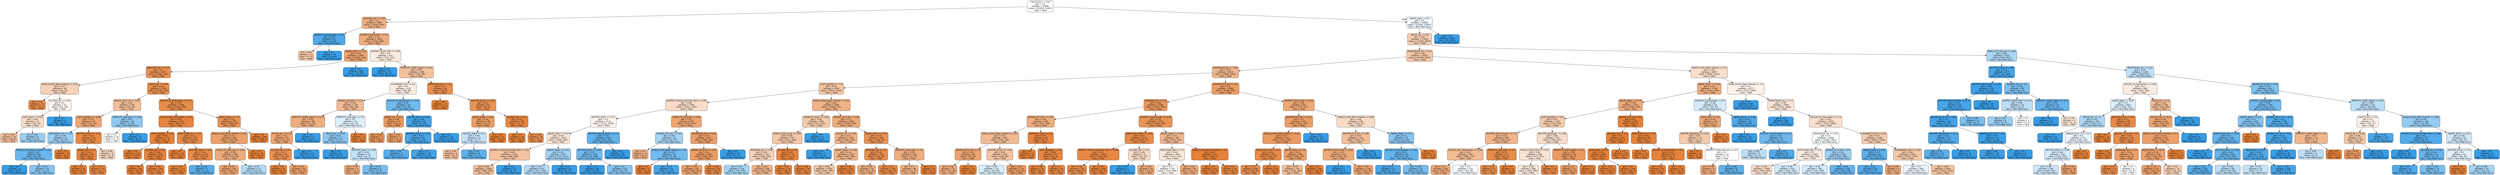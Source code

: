 digraph Tree {
node [shape=box, style="filled, rounded", color="black", fontname="helvetica"] ;
edge [fontname="helvetica"] ;
0 [label="CYCLIST_No <= 0.01\ngini = 0.5\nsamples = 24985\nvalue = [12494, 12491]\nclass = Fatal", fillcolor="#ffffff"] ;
1 [label="ALCOHOL_No <= 0.99\ngini = 0.4\nsamples = 1983\nvalue = [1439, 544]\nclass = Fatal", fillcolor="#efb184"] ;
0 -> 1 [labeldistance=2.5, labelangle=45, headlabel="True"] ;
2 [label="DISTRICT_Scarborough <= 0.5\ngini = 0.19\nsamples = 67\nvalue = [7, 60]\nclass = Non-Fatal Injury", fillcolor="#50a8e8"] ;
1 -> 2 ;
3 [label="gini = 0.46\nsamples = 11\nvalue = [7, 4]\nclass = Fatal", fillcolor="#f4c9aa"] ;
2 -> 3 ;
4 [label="gini = 0.0\nsamples = 56\nvalue = [0, 56]\nclass = Non-Fatal Injury", fillcolor="#399de5"] ;
2 -> 4 ;
5 [label="DISTRICT_North York <= 0.0\ngini = 0.38\nsamples = 1916\nvalue = [1432, 484]\nclass = Fatal", fillcolor="#eeac7c"] ;
1 -> 5 ;
6 [label="INJURY_Fatal <= 0.01\ngini = 0.34\nsamples = 1605\nvalue = [1262, 343]\nclass = Fatal", fillcolor="#eca36f"] ;
5 -> 6 ;
7 [label="REDLIGHT_No <= 0.97\ngini = 0.2\nsamples = 1425\nvalue = [1262, 163]\nclass = Fatal", fillcolor="#e89153"] ;
6 -> 7 ;
8 [label="ROAD_CLASS_Major Arterial <= 0.03\ngini = 0.47\nsamples = 49\nvalue = [30, 19]\nclass = Fatal", fillcolor="#f5d1b6"] ;
7 -> 8 ;
9 [label="gini = 0.15\nsamples = 12\nvalue = [11, 1]\nclass = Fatal", fillcolor="#e78c4b"] ;
8 -> 9 ;
10 [label="AG_DRIV_No <= 0.05\ngini = 0.5\nsamples = 37\nvalue = [19, 18]\nclass = Fatal", fillcolor="#fef8f5"] ;
8 -> 10 ;
11 [label="LIGHT_Dark <= 0.04\ngini = 0.49\nsamples = 33\nvalue = [19, 14]\nclass = Fatal", fillcolor="#f8decb"] ;
10 -> 11 ;
12 [label="gini = 0.44\nsamples = 24\nvalue = [16, 8]\nclass = Fatal", fillcolor="#f2c09c"] ;
11 -> 12 ;
13 [label="gini = 0.44\nsamples = 9\nvalue = [3, 6]\nclass = Non-Fatal Injury", fillcolor="#9ccef2"] ;
11 -> 13 ;
14 [label="gini = 0.0\nsamples = 4\nvalue = [0, 4]\nclass = Non-Fatal Injury", fillcolor="#399de5"] ;
10 -> 14 ;
15 [label="TRUCK_No <= 0.88\ngini = 0.19\nsamples = 1376\nvalue = [1232, 144]\nclass = Fatal", fillcolor="#e89050"] ;
7 -> 15 ;
16 [label="INVAGE_60 to 79 <= 0.03\ngini = 0.44\nsamples = 110\nvalue = [74, 36]\nclass = Fatal", fillcolor="#f2be99"] ;
15 -> 16 ;
17 [label="LIGHT_Daylight <= 0.88\ngini = 0.35\nsamples = 87\nvalue = [67, 20]\nclass = Fatal", fillcolor="#eda774"] ;
16 -> 17 ;
18 [label="PASSENGER_Yes <= 0.5\ngini = 0.44\nsamples = 24\nvalue = [8, 16]\nclass = Non-Fatal Injury", fillcolor="#9ccef2"] ;
17 -> 18 ;
19 [label="ROAD_CLASS_Major Arterial <= 0.8\ngini = 0.32\nsamples = 20\nvalue = [4, 16]\nclass = Non-Fatal Injury", fillcolor="#6ab6ec"] ;
18 -> 19 ;
20 [label="gini = 0.0\nsamples = 6\nvalue = [0, 6]\nclass = Non-Fatal Injury", fillcolor="#399de5"] ;
19 -> 20 ;
21 [label="gini = 0.41\nsamples = 14\nvalue = [4, 10]\nclass = Non-Fatal Injury", fillcolor="#88c4ef"] ;
19 -> 21 ;
22 [label="gini = 0.0\nsamples = 4\nvalue = [4, 0]\nclass = Fatal", fillcolor="#e58139"] ;
18 -> 22 ;
23 [label="INVTYPE_Other <= 0.14\ngini = 0.12\nsamples = 63\nvalue = [59, 4]\nclass = Fatal", fillcolor="#e78a46"] ;
17 -> 23 ;
24 [label="INJURY_No <= 0.5\ngini = 0.07\nsamples = 58\nvalue = [56, 2]\nclass = Fatal", fillcolor="#e68640"] ;
23 -> 24 ;
25 [label="gini = 0.0\nsamples = 25\nvalue = [25, 0]\nclass = Fatal", fillcolor="#e58139"] ;
24 -> 25 ;
26 [label="gini = 0.11\nsamples = 33\nvalue = [31, 2]\nclass = Fatal", fillcolor="#e78946"] ;
24 -> 26 ;
27 [label="gini = 0.48\nsamples = 5\nvalue = [3, 2]\nclass = Fatal", fillcolor="#f6d5bd"] ;
23 -> 27 ;
28 [label="TRAFFCTL_Stop Sign <= 0.03\ngini = 0.42\nsamples = 23\nvalue = [7, 16]\nclass = Non-Fatal Injury", fillcolor="#90c8f0"] ;
16 -> 28 ;
29 [label="gini = 0.5\nsamples = 14\nvalue = [7, 7]\nclass = Fatal", fillcolor="#ffffff"] ;
28 -> 29 ;
30 [label="gini = 0.0\nsamples = 9\nvalue = [0, 9]\nclass = Non-Fatal Injury", fillcolor="#399de5"] ;
28 -> 30 ;
31 [label="ACCLOC_At Intersection <= 0.11\ngini = 0.16\nsamples = 1266\nvalue = [1158, 108]\nclass = Fatal", fillcolor="#e78d4b"] ;
15 -> 31 ;
32 [label="ACCLOC_Non Intersection <= 0.5\ngini = 0.05\nsamples = 504\nvalue = [490, 14]\nclass = Fatal", fillcolor="#e6853f"] ;
31 -> 32 ;
33 [label="LIGHT_Daylight <= 0.5\ngini = 0.03\nsamples = 376\nvalue = [371, 5]\nclass = Fatal", fillcolor="#e5833c"] ;
32 -> 33 ;
34 [label="gini = 0.0\nsamples = 113\nvalue = [113, 0]\nclass = Fatal", fillcolor="#e58139"] ;
33 -> 34 ;
35 [label="AG_DRIV_No <= 0.5\ngini = 0.04\nsamples = 263\nvalue = [258, 5]\nclass = Fatal", fillcolor="#e6833d"] ;
33 -> 35 ;
36 [label="gini = 0.0\nsamples = 82\nvalue = [82, 0]\nclass = Fatal", fillcolor="#e58139"] ;
35 -> 36 ;
37 [label="gini = 0.05\nsamples = 181\nvalue = [176, 5]\nclass = Fatal", fillcolor="#e6853f"] ;
35 -> 37 ;
38 [label="RDSFCOND_Dry <= 0.5\ngini = 0.13\nsamples = 128\nvalue = [119, 9]\nclass = Fatal", fillcolor="#e78b48"] ;
32 -> 38 ;
39 [label="gini = 0.0\nsamples = 10\nvalue = [10, 0]\nclass = Fatal", fillcolor="#e58139"] ;
38 -> 39 ;
40 [label="INVTYPE_Other <= 0.5\ngini = 0.14\nsamples = 118\nvalue = [109, 9]\nclass = Fatal", fillcolor="#e78b49"] ;
38 -> 40 ;
41 [label="gini = 0.05\nsamples = 111\nvalue = [108, 3]\nclass = Fatal", fillcolor="#e6843e"] ;
40 -> 41 ;
42 [label="gini = 0.24\nsamples = 7\nvalue = [1, 6]\nclass = Non-Fatal Injury", fillcolor="#5aade9"] ;
40 -> 42 ;
43 [label="INJURY_Major <= 0.5\ngini = 0.22\nsamples = 762\nvalue = [668, 94]\nclass = Fatal", fillcolor="#e99355"] ;
31 -> 43 ;
44 [label="ROAD_CLASS_Minor Arterial <= 0.5\ngini = 0.32\nsamples = 464\nvalue = [370, 94]\nclass = Fatal", fillcolor="#eca16b"] ;
43 -> 44 ;
45 [label="TRSN_CITY_VEH_Yes <= 0.03\ngini = 0.38\nsamples = 368\nvalue = [274, 94]\nclass = Fatal", fillcolor="#eeac7d"] ;
44 -> 45 ;
46 [label="gini = 0.34\nsamples = 331\nvalue = [260, 71]\nclass = Fatal", fillcolor="#eca36f"] ;
45 -> 46 ;
47 [label="gini = 0.47\nsamples = 37\nvalue = [14, 23]\nclass = Non-Fatal Injury", fillcolor="#b2d9f5"] ;
45 -> 47 ;
48 [label="gini = 0.0\nsamples = 96\nvalue = [96, 0]\nclass = Fatal", fillcolor="#e58139"] ;
44 -> 48 ;
49 [label="gini = 0.0\nsamples = 298\nvalue = [298, 0]\nclass = Fatal", fillcolor="#e58139"] ;
43 -> 49 ;
50 [label="gini = 0.0\nsamples = 180\nvalue = [0, 180]\nclass = Non-Fatal Injury", fillcolor="#399de5"] ;
6 -> 50 ;
51 [label="DISTRICT_North York <= 0.99\ngini = 0.5\nsamples = 311\nvalue = [170, 141]\nclass = Fatal", fillcolor="#fbeadd"] ;
5 -> 51 ;
52 [label="gini = 0.0\nsamples = 53\nvalue = [0, 53]\nclass = Non-Fatal Injury", fillcolor="#399de5"] ;
51 -> 52 ;
53 [label="TRAFFCTL_Traffic Signal <= 0.87\ngini = 0.45\nsamples = 258\nvalue = [170, 88]\nclass = Fatal", fillcolor="#f2c29f"] ;
51 -> 53 ;
54 [label="AUTOMOBILE_No <= 0.1\ngini = 0.5\nsamples = 174\nvalue = [94, 80]\nclass = Fatal", fillcolor="#fbece2"] ;
53 -> 54 ;
55 [label="INVAGE_unknown <= 0.0\ngini = 0.43\nsamples = 120\nvalue = [82, 38]\nclass = Fatal", fillcolor="#f1bb95"] ;
54 -> 55 ;
56 [label="TRAFFCTL_Traffic Signal <= 0.17\ngini = 0.39\nsamples = 98\nvalue = [72, 26]\nclass = Fatal", fillcolor="#eeae80"] ;
55 -> 56 ;
57 [label="TRUCK_Yes <= 0.12\ngini = 0.35\nsamples = 93\nvalue = [72, 21]\nclass = Fatal", fillcolor="#eda673"] ;
56 -> 57 ;
58 [label="AG_DRIV_No <= 0.5\ngini = 0.21\nsamples = 82\nvalue = [72, 10]\nclass = Fatal", fillcolor="#e99254"] ;
57 -> 58 ;
59 [label="gini = 0.0\nsamples = 32\nvalue = [32, 0]\nclass = Fatal", fillcolor="#e58139"] ;
58 -> 59 ;
60 [label="gini = 0.32\nsamples = 50\nvalue = [40, 10]\nclass = Fatal", fillcolor="#eca06a"] ;
58 -> 60 ;
61 [label="gini = 0.0\nsamples = 11\nvalue = [0, 11]\nclass = Non-Fatal Injury", fillcolor="#399de5"] ;
57 -> 61 ;
62 [label="gini = 0.0\nsamples = 5\nvalue = [0, 5]\nclass = Non-Fatal Injury", fillcolor="#399de5"] ;
56 -> 62 ;
63 [label="TRAFFCTL_Stop Sign <= 0.5\ngini = 0.5\nsamples = 22\nvalue = [10, 12]\nclass = Non-Fatal Injury", fillcolor="#deeffb"] ;
55 -> 63 ;
64 [label="TRUCK_No <= 0.78\ngini = 0.42\nsamples = 17\nvalue = [5, 12]\nclass = Non-Fatal Injury", fillcolor="#8bc6f0"] ;
63 -> 64 ;
65 [label="gini = 0.0\nsamples = 5\nvalue = [0, 5]\nclass = Non-Fatal Injury", fillcolor="#399de5"] ;
64 -> 65 ;
66 [label="INVTYPE_Driver <= 0.09\ngini = 0.49\nsamples = 12\nvalue = [5, 7]\nclass = Non-Fatal Injury", fillcolor="#c6e3f8"] ;
64 -> 66 ;
67 [label="gini = 0.38\nsamples = 4\nvalue = [3, 1]\nclass = Fatal", fillcolor="#eeab7b"] ;
66 -> 67 ;
68 [label="gini = 0.38\nsamples = 8\nvalue = [2, 6]\nclass = Non-Fatal Injury", fillcolor="#7bbeee"] ;
66 -> 68 ;
69 [label="gini = 0.0\nsamples = 5\nvalue = [5, 0]\nclass = Fatal", fillcolor="#e58139"] ;
63 -> 69 ;
70 [label="ACCLOC_At Intersection <= 0.02\ngini = 0.35\nsamples = 54\nvalue = [12, 42]\nclass = Non-Fatal Injury", fillcolor="#72b9ec"] ;
54 -> 70 ;
71 [label="INJURY_No <= 0.5\ngini = 0.28\nsamples = 12\nvalue = [10, 2]\nclass = Fatal", fillcolor="#ea9a61"] ;
70 -> 71 ;
72 [label="gini = 0.24\nsamples = 7\nvalue = [6, 1]\nclass = Fatal", fillcolor="#e9965a"] ;
71 -> 72 ;
73 [label="gini = 0.32\nsamples = 5\nvalue = [4, 1]\nclass = Fatal", fillcolor="#eca06a"] ;
71 -> 73 ;
74 [label="INJURY_Fatal <= 0.02\ngini = 0.09\nsamples = 42\nvalue = [2, 40]\nclass = Non-Fatal Injury", fillcolor="#43a2e6"] ;
70 -> 74 ;
75 [label="INVTYPE_Driver <= 0.02\ngini = 0.14\nsamples = 26\nvalue = [2, 24]\nclass = Non-Fatal Injury", fillcolor="#49a5e7"] ;
74 -> 75 ;
76 [label="gini = 0.24\nsamples = 7\nvalue = [1, 6]\nclass = Non-Fatal Injury", fillcolor="#5aade9"] ;
75 -> 76 ;
77 [label="gini = 0.1\nsamples = 19\nvalue = [1, 18]\nclass = Non-Fatal Injury", fillcolor="#44a2e6"] ;
75 -> 77 ;
78 [label="gini = 0.0\nsamples = 16\nvalue = [0, 16]\nclass = Non-Fatal Injury", fillcolor="#399de5"] ;
74 -> 78 ;
79 [label="RDSFCOND_Dry <= 0.5\ngini = 0.17\nsamples = 84\nvalue = [76, 8]\nclass = Fatal", fillcolor="#e88e4e"] ;
53 -> 79 ;
80 [label="gini = 0.0\nsamples = 17\nvalue = [17, 0]\nclass = Fatal", fillcolor="#e58139"] ;
79 -> 80 ;
81 [label="INVTYPE_Driver <= 0.82\ngini = 0.21\nsamples = 67\nvalue = [59, 8]\nclass = Fatal", fillcolor="#e99254"] ;
79 -> 81 ;
82 [label="INJURY_Major <= 0.5\ngini = 0.29\nsamples = 39\nvalue = [32, 7]\nclass = Fatal", fillcolor="#eb9d64"] ;
81 -> 82 ;
83 [label="ACCLOC_Other <= 0.5\ngini = 0.49\nsamples = 12\nvalue = [5, 7]\nclass = Non-Fatal Injury", fillcolor="#c6e3f8"] ;
82 -> 83 ;
84 [label="gini = 0.44\nsamples = 6\nvalue = [4, 2]\nclass = Fatal", fillcolor="#f2c09c"] ;
83 -> 84 ;
85 [label="gini = 0.28\nsamples = 6\nvalue = [1, 5]\nclass = Non-Fatal Injury", fillcolor="#61b1ea"] ;
83 -> 85 ;
86 [label="gini = 0.0\nsamples = 27\nvalue = [27, 0]\nclass = Fatal", fillcolor="#e58139"] ;
82 -> 86 ;
87 [label="AG_DRIV_Yes <= 0.5\ngini = 0.07\nsamples = 28\nvalue = [27, 1]\nclass = Fatal", fillcolor="#e68640"] ;
81 -> 87 ;
88 [label="gini = 0.0\nsamples = 18\nvalue = [18, 0]\nclass = Fatal", fillcolor="#e58139"] ;
87 -> 88 ;
89 [label="gini = 0.18\nsamples = 10\nvalue = [9, 1]\nclass = Fatal", fillcolor="#e88f4f"] ;
87 -> 89 ;
90 [label="INJURY_Fatal <= 0.0\ngini = 0.5\nsamples = 23002\nvalue = [11055, 11947]\nclass = Non-Fatal Injury", fillcolor="#f0f8fd"] ;
0 -> 90 [labeldistance=2.5, labelangle=-45, headlabel="False"] ;
91 [label="TRUCK_Yes <= 0.0\ngini = 0.47\nsamples = 17900\nvalue = [11055, 6845]\nclass = Fatal", fillcolor="#f5cfb4"] ;
90 -> 91 ;
92 [label="PEDESTRIAN_Yes <= 0.0\ngini = 0.46\nsamples = 16367\nvalue = [10494, 5873]\nclass = Fatal", fillcolor="#f4c8a8"] ;
91 -> 92 ;
93 [label="PASSENGER_No <= 0.99\ngini = 0.42\nsamples = 8310\nvalue = [5868, 2442]\nclass = Fatal", fillcolor="#f0b58b"] ;
92 -> 93 ;
94 [label="LIGHT_Daylight <= 1.0\ngini = 0.46\nsamples = 5428\nvalue = [3512, 1916]\nclass = Fatal", fillcolor="#f3c6a5"] ;
93 -> 94 ;
95 [label="DISTRICT_Toronto and East York <= 0.99\ngini = 0.49\nsamples = 2783\nvalue = [1618, 1165]\nclass = Fatal", fillcolor="#f8dcc8"] ;
94 -> 95 ;
96 [label="INVTYPE_Other <= 0.01\ngini = 0.5\nsamples = 2131\nvalue = [1113, 1018]\nclass = Fatal", fillcolor="#fdf4ee"] ;
95 -> 96 ;
97 [label="INJURY_Minor <= 0.0\ngini = 0.49\nsamples = 1949\nvalue = [1082, 867]\nclass = Fatal", fillcolor="#fae6d8"] ;
96 -> 97 ;
98 [label="DISTRICT_Toronto and East York <= 0.0\ngini = 0.45\nsamples = 1321\nvalue = [865, 456]\nclass = Fatal", fillcolor="#f3c3a1"] ;
97 -> 98 ;
99 [label="gini = 0.44\nsamples = 1294\nvalue = [865, 429]\nclass = Fatal", fillcolor="#f2bf9b"] ;
98 -> 99 ;
100 [label="gini = 0.0\nsamples = 27\nvalue = [0, 27]\nclass = Non-Fatal Injury", fillcolor="#399de5"] ;
98 -> 100 ;
101 [label="INJURY_Major <= 0.01\ngini = 0.45\nsamples = 628\nvalue = [217, 411]\nclass = Non-Fatal Injury", fillcolor="#a2d1f3"] ;
97 -> 101 ;
102 [label="gini = 0.47\nsamples = 575\nvalue = [217, 358]\nclass = Non-Fatal Injury", fillcolor="#b1d8f5"] ;
101 -> 102 ;
103 [label="gini = 0.0\nsamples = 53\nvalue = [0, 53]\nclass = Non-Fatal Injury", fillcolor="#399de5"] ;
101 -> 103 ;
104 [label="INVTYPE_Vehicle Owner <= 0.0\ngini = 0.28\nsamples = 182\nvalue = [31, 151]\nclass = Non-Fatal Injury", fillcolor="#62b1ea"] ;
96 -> 104 ;
105 [label="INVTYPE_Other <= 0.99\ngini = 0.35\nsamples = 139\nvalue = [31, 108]\nclass = Non-Fatal Injury", fillcolor="#72b9ec"] ;
104 -> 105 ;
106 [label="gini = 0.0\nsamples = 29\nvalue = [0, 29]\nclass = Non-Fatal Injury", fillcolor="#399de5"] ;
105 -> 106 ;
107 [label="gini = 0.4\nsamples = 110\nvalue = [31, 79]\nclass = Non-Fatal Injury", fillcolor="#87c3ef"] ;
105 -> 107 ;
108 [label="gini = 0.0\nsamples = 43\nvalue = [0, 43]\nclass = Non-Fatal Injury", fillcolor="#399de5"] ;
104 -> 108 ;
109 [label="TRSN_CITY_VEH_No <= 0.96\ngini = 0.35\nsamples = 652\nvalue = [505, 147]\nclass = Fatal", fillcolor="#eda673"] ;
95 -> 109 ;
110 [label="INVAGE_20 to 39 <= 0.01\ngini = 0.46\nsamples = 42\nvalue = [15, 27]\nclass = Non-Fatal Injury", fillcolor="#a7d3f3"] ;
109 -> 110 ;
111 [label="gini = 0.4\nsamples = 11\nvalue = [8, 3]\nclass = Fatal", fillcolor="#efb083"] ;
110 -> 111 ;
112 [label="ROAD_CLASS_Major Arterial <= 0.5\ngini = 0.35\nsamples = 31\nvalue = [7, 24]\nclass = Non-Fatal Injury", fillcolor="#73baed"] ;
110 -> 112 ;
113 [label="gini = 0.0\nsamples = 5\nvalue = [5, 0]\nclass = Fatal", fillcolor="#e58139"] ;
112 -> 113 ;
114 [label="gini = 0.14\nsamples = 26\nvalue = [2, 24]\nclass = Non-Fatal Injury", fillcolor="#49a5e7"] ;
112 -> 114 ;
115 [label="PASSENGER_No <= 0.03\ngini = 0.32\nsamples = 610\nvalue = [490, 120]\nclass = Fatal", fillcolor="#eba069"] ;
109 -> 115 ;
116 [label="INVAGE_40 to 59 <= 0.97\ngini = 0.3\nsamples = 599\nvalue = [490, 109]\nclass = Fatal", fillcolor="#eb9d65"] ;
115 -> 116 ;
117 [label="gini = 0.33\nsamples = 507\nvalue = [402, 105]\nclass = Fatal", fillcolor="#eca26d"] ;
116 -> 117 ;
118 [label="gini = 0.08\nsamples = 92\nvalue = [88, 4]\nclass = Fatal", fillcolor="#e68742"] ;
116 -> 118 ;
119 [label="gini = 0.0\nsamples = 11\nvalue = [0, 11]\nclass = Non-Fatal Injury", fillcolor="#399de5"] ;
115 -> 119 ;
120 [label="ROAD_CLASS_Major Arterial <= 0.99\ngini = 0.41\nsamples = 2645\nvalue = [1894, 751]\nclass = Fatal", fillcolor="#efb388"] ;
94 -> 120 ;
121 [label="VISIBILITY_Other <= 0.06\ngini = 0.46\nsamples = 803\nvalue = [511, 292]\nclass = Fatal", fillcolor="#f4c9aa"] ;
120 -> 121 ;
122 [label="ROAD_CLASS_Local <= 0.99\ngini = 0.46\nsamples = 797\nvalue = [511, 286]\nclass = Fatal", fillcolor="#f4c8a8"] ;
121 -> 122 ;
123 [label="SPEEDING_No <= 0.97\ngini = 0.48\nsamples = 724\nvalue = [440, 284]\nclass = Fatal", fillcolor="#f6d2b9"] ;
122 -> 123 ;
124 [label="gini = 0.46\nsamples = 218\nvalue = [78, 140]\nclass = Non-Fatal Injury", fillcolor="#a7d4f3"] ;
123 -> 124 ;
125 [label="gini = 0.41\nsamples = 506\nvalue = [362, 144]\nclass = Fatal", fillcolor="#efb388"] ;
123 -> 125 ;
126 [label="AG_DRIV_No <= 0.5\ngini = 0.05\nsamples = 73\nvalue = [71, 2]\nclass = Fatal", fillcolor="#e6853f"] ;
122 -> 126 ;
127 [label="gini = 0.05\nsamples = 39\nvalue = [38, 1]\nclass = Fatal", fillcolor="#e6843e"] ;
126 -> 127 ;
128 [label="gini = 0.06\nsamples = 34\nvalue = [33, 1]\nclass = Fatal", fillcolor="#e6853f"] ;
126 -> 128 ;
129 [label="gini = 0.0\nsamples = 6\nvalue = [0, 6]\nclass = Non-Fatal Injury", fillcolor="#399de5"] ;
121 -> 129 ;
130 [label="INVAGE_20 to 39 <= 0.99\ngini = 0.37\nsamples = 1842\nvalue = [1383, 459]\nclass = Fatal", fillcolor="#eeab7b"] ;
120 -> 130 ;
131 [label="CYCLIST_No <= 0.94\ngini = 0.41\nsamples = 1362\nvalue = [967, 395]\nclass = Fatal", fillcolor="#f0b48a"] ;
130 -> 131 ;
132 [label="gini = 0.0\nsamples = 5\nvalue = [0, 5]\nclass = Non-Fatal Injury", fillcolor="#399de5"] ;
131 -> 132 ;
133 [label="INJURY_Major <= 0.99\ngini = 0.41\nsamples = 1357\nvalue = [967, 390]\nclass = Fatal", fillcolor="#efb489"] ;
131 -> 133 ;
134 [label="gini = 0.46\nsamples = 1076\nvalue = [691, 385]\nclass = Fatal", fillcolor="#f3c7a7"] ;
133 -> 134 ;
135 [label="gini = 0.03\nsamples = 281\nvalue = [276, 5]\nclass = Fatal", fillcolor="#e5833d"] ;
133 -> 135 ;
136 [label="INJURY_Minor <= 0.03\ngini = 0.23\nsamples = 480\nvalue = [416, 64]\nclass = Fatal", fillcolor="#e99457"] ;
130 -> 136 ;
137 [label="SPEEDING_No <= 0.5\ngini = 0.18\nsamples = 376\nvalue = [339, 37]\nclass = Fatal", fillcolor="#e88f4f"] ;
136 -> 137 ;
138 [label="gini = 0.38\nsamples = 74\nvalue = [55, 19]\nclass = Fatal", fillcolor="#eead7d"] ;
137 -> 138 ;
139 [label="gini = 0.11\nsamples = 302\nvalue = [284, 18]\nclass = Fatal", fillcolor="#e78946"] ;
137 -> 139 ;
140 [label="TRAFFCTL_Stop Sign <= 0.5\ngini = 0.38\nsamples = 104\nvalue = [77, 27]\nclass = Fatal", fillcolor="#eead7e"] ;
136 -> 140 ;
141 [label="gini = 0.4\nsamples = 98\nvalue = [71, 27]\nclass = Fatal", fillcolor="#efb184"] ;
140 -> 141 ;
142 [label="gini = 0.0\nsamples = 6\nvalue = [6, 0]\nclass = Fatal", fillcolor="#e58139"] ;
140 -> 142 ;
143 [label="MOTORCYCLE_Yes <= 0.0\ngini = 0.3\nsamples = 2882\nvalue = [2356, 526]\nclass = Fatal", fillcolor="#eb9d65"] ;
93 -> 143 ;
144 [label="SPEEDING_No <= 1.0\ngini = 0.26\nsamples = 1935\nvalue = [1631, 304]\nclass = Fatal", fillcolor="#ea985e"] ;
143 -> 144 ;
145 [label="INVAGE_40 to 59 <= 0.95\ngini = 0.38\nsamples = 420\nvalue = [311, 109]\nclass = Fatal", fillcolor="#eead7e"] ;
144 -> 145 ;
146 [label="ROAD_CLASS_Major Arterial <= 0.07\ngini = 0.43\nsamples = 336\nvalue = [230, 106]\nclass = Fatal", fillcolor="#f1bb94"] ;
145 -> 146 ;
147 [label="INVAGE_60 to 79 <= 0.5\ngini = 0.35\nsamples = 90\nvalue = [70, 20]\nclass = Fatal", fillcolor="#eca572"] ;
146 -> 147 ;
148 [label="gini = 0.38\nsamples = 77\nvalue = [57, 20]\nclass = Fatal", fillcolor="#eead7e"] ;
147 -> 148 ;
149 [label="gini = 0.0\nsamples = 13\nvalue = [13, 0]\nclass = Fatal", fillcolor="#e58139"] ;
147 -> 149 ;
150 [label="INVTYPE_Driver <= 0.95\ngini = 0.45\nsamples = 246\nvalue = [160, 86]\nclass = Fatal", fillcolor="#f3c5a3"] ;
146 -> 150 ;
151 [label="gini = 0.49\nsamples = 112\nvalue = [50, 62]\nclass = Non-Fatal Injury", fillcolor="#d9ecfa"] ;
150 -> 151 ;
152 [label="gini = 0.29\nsamples = 134\nvalue = [110, 24]\nclass = Fatal", fillcolor="#eb9c64"] ;
150 -> 152 ;
153 [label="VISIBILITY_Clear <= 0.5\ngini = 0.07\nsamples = 84\nvalue = [81, 3]\nclass = Fatal", fillcolor="#e68640"] ;
145 -> 153 ;
154 [label="gini = 0.0\nsamples = 17\nvalue = [17, 0]\nclass = Fatal", fillcolor="#e58139"] ;
153 -> 154 ;
155 [label="LIGHT_Daylight <= 0.5\ngini = 0.09\nsamples = 67\nvalue = [64, 3]\nclass = Fatal", fillcolor="#e68742"] ;
153 -> 155 ;
156 [label="gini = 0.06\nsamples = 31\nvalue = [30, 1]\nclass = Fatal", fillcolor="#e68540"] ;
155 -> 156 ;
157 [label="gini = 0.1\nsamples = 36\nvalue = [34, 2]\nclass = Fatal", fillcolor="#e78845"] ;
155 -> 157 ;
158 [label="DISTRICT_Scarborough <= 0.01\ngini = 0.22\nsamples = 1515\nvalue = [1320, 195]\nclass = Fatal", fillcolor="#e99456"] ;
144 -> 158 ;
159 [label="RDSFCOND_Other <= 0.01\ngini = 0.12\nsamples = 1122\nvalue = [1047, 75]\nclass = Fatal", fillcolor="#e78a47"] ;
158 -> 159 ;
160 [label="DISTRICT_Toronto and East York <= 0.98\ngini = 0.11\nsamples = 1091\nvalue = [1029, 62]\nclass = Fatal", fillcolor="#e78945"] ;
159 -> 160 ;
161 [label="gini = 0.15\nsamples = 723\nvalue = [666, 57]\nclass = Fatal", fillcolor="#e78c4a"] ;
160 -> 161 ;
162 [label="gini = 0.03\nsamples = 368\nvalue = [363, 5]\nclass = Fatal", fillcolor="#e5833c"] ;
160 -> 162 ;
163 [label="AG_DRIV_No <= 0.5\ngini = 0.49\nsamples = 31\nvalue = [18, 13]\nclass = Fatal", fillcolor="#f8dcc8"] ;
159 -> 163 ;
164 [label="gini = 0.0\nsamples = 7\nvalue = [0, 7]\nclass = Non-Fatal Injury", fillcolor="#399de5"] ;
163 -> 164 ;
165 [label="gini = 0.38\nsamples = 24\nvalue = [18, 6]\nclass = Fatal", fillcolor="#eeab7b"] ;
163 -> 165 ;
166 [label="INJURY_Major <= 0.68\ngini = 0.42\nsamples = 393\nvalue = [273, 120]\nclass = Fatal", fillcolor="#f0b890"] ;
158 -> 166 ;
167 [label="RDSFCOND_Wet <= 0.9\ngini = 0.49\nsamples = 266\nvalue = [147, 119]\nclass = Fatal", fillcolor="#fae7d9"] ;
166 -> 167 ;
168 [label="gini = 0.5\nsamples = 222\nvalue = [114, 108]\nclass = Fatal", fillcolor="#fef8f5"] ;
167 -> 168 ;
169 [label="gini = 0.38\nsamples = 44\nvalue = [33, 11]\nclass = Fatal", fillcolor="#eeab7b"] ;
167 -> 169 ;
170 [label="ROAD_CLASS_Minor Arterial <= 0.5\ngini = 0.02\nsamples = 127\nvalue = [126, 1]\nclass = Fatal", fillcolor="#e5823b"] ;
166 -> 170 ;
171 [label="gini = 0.0\nsamples = 101\nvalue = [101, 0]\nclass = Fatal", fillcolor="#e58139"] ;
170 -> 171 ;
172 [label="gini = 0.07\nsamples = 26\nvalue = [25, 1]\nclass = Fatal", fillcolor="#e68641"] ;
170 -> 172 ;
173 [label="DISTRICT_North York <= 0.06\ngini = 0.36\nsamples = 947\nvalue = [725, 222]\nclass = Fatal", fillcolor="#eda876"] ;
143 -> 173 ;
174 [label="MOTORCYCLE_No <= 0.01\ngini = 0.3\nsamples = 752\nvalue = [611, 141]\nclass = Fatal", fillcolor="#eb9e67"] ;
173 -> 174 ;
175 [label="ROAD_CLASS_Major Arterial <= 0.13\ngini = 0.27\nsamples = 729\nvalue = [611, 118]\nclass = Fatal", fillcolor="#ea995f"] ;
174 -> 175 ;
176 [label="INVAGE_40 to 59 <= 0.5\ngini = 0.13\nsamples = 231\nvalue = [215, 16]\nclass = Fatal", fillcolor="#e78a48"] ;
175 -> 176 ;
177 [label="gini = 0.17\nsamples = 166\nvalue = [150, 16]\nclass = Fatal", fillcolor="#e88e4e"] ;
176 -> 177 ;
178 [label="gini = 0.0\nsamples = 65\nvalue = [65, 0]\nclass = Fatal", fillcolor="#e58139"] ;
176 -> 178 ;
179 [label="INJURY_Major <= 0.5\ngini = 0.33\nsamples = 498\nvalue = [396, 102]\nclass = Fatal", fillcolor="#eca16c"] ;
175 -> 179 ;
180 [label="gini = 0.44\nsamples = 312\nvalue = [210, 102]\nclass = Fatal", fillcolor="#f2be99"] ;
179 -> 180 ;
181 [label="gini = 0.0\nsamples = 186\nvalue = [186, 0]\nclass = Fatal", fillcolor="#e58139"] ;
179 -> 181 ;
182 [label="gini = 0.0\nsamples = 23\nvalue = [0, 23]\nclass = Non-Fatal Injury", fillcolor="#399de5"] ;
174 -> 182 ;
183 [label="ROAD_CLASS_Minor Arterial <= 0.06\ngini = 0.49\nsamples = 195\nvalue = [114, 81]\nclass = Fatal", fillcolor="#f7dbc6"] ;
173 -> 183 ;
184 [label="MOTORCYCLE_No <= 0.06\ngini = 0.44\nsamples = 153\nvalue = [102, 51]\nclass = Fatal", fillcolor="#f2c09c"] ;
183 -> 184 ;
185 [label="DISTRICT_North York <= 0.93\ngini = 0.37\nsamples = 135\nvalue = [102, 33]\nclass = Fatal", fillcolor="#edaa79"] ;
184 -> 185 ;
186 [label="gini = 0.0\nsamples = 5\nvalue = [0, 5]\nclass = Non-Fatal Injury", fillcolor="#399de5"] ;
185 -> 186 ;
187 [label="gini = 0.34\nsamples = 130\nvalue = [102, 28]\nclass = Fatal", fillcolor="#eca46f"] ;
185 -> 187 ;
188 [label="gini = 0.0\nsamples = 18\nvalue = [0, 18]\nclass = Non-Fatal Injury", fillcolor="#399de5"] ;
184 -> 188 ;
189 [label="INJURY_Major <= 0.5\ngini = 0.41\nsamples = 42\nvalue = [12, 30]\nclass = Non-Fatal Injury", fillcolor="#88c4ef"] ;
183 -> 189 ;
190 [label="ACCLOC_At Intersection <= 0.81\ngini = 0.31\nsamples = 37\nvalue = [7, 30]\nclass = Non-Fatal Injury", fillcolor="#67b4eb"] ;
189 -> 190 ;
191 [label="gini = 0.15\nsamples = 12\nvalue = [1, 11]\nclass = Non-Fatal Injury", fillcolor="#4ba6e7"] ;
190 -> 191 ;
192 [label="gini = 0.36\nsamples = 25\nvalue = [6, 19]\nclass = Non-Fatal Injury", fillcolor="#78bced"] ;
190 -> 192 ;
193 [label="gini = 0.0\nsamples = 5\nvalue = [5, 0]\nclass = Fatal", fillcolor="#e58139"] ;
189 -> 193 ;
194 [label="ROAD_CLASS_Major Arterial <= 0.0\ngini = 0.49\nsamples = 8057\nvalue = [4626, 3431]\nclass = Fatal", fillcolor="#f8decc"] ;
92 -> 194 ;
195 [label="INJURY_Minor <= 0.01\ngini = 0.39\nsamples = 1780\nvalue = [1311, 469]\nclass = Fatal", fillcolor="#eeae80"] ;
194 -> 195 ;
196 [label="INJURY_Major <= 0.74\ngini = 0.38\nsamples = 1721\nvalue = [1285, 436]\nclass = Fatal", fillcolor="#eeac7c"] ;
195 -> 196 ;
197 [label="LIGHT_Daylight <= 0.0\ngini = 0.47\nsamples = 1167\nvalue = [733, 434]\nclass = Fatal", fillcolor="#f4ccae"] ;
196 -> 197 ;
198 [label="INVTYPE_Vehicle Owner <= 1.0\ngini = 0.42\nsamples = 466\nvalue = [329, 137]\nclass = Fatal", fillcolor="#f0b58b"] ;
197 -> 198 ;
199 [label="ACCLOC_Non Intersection <= 0.09\ngini = 0.43\nsamples = 419\nvalue = [286, 133]\nclass = Fatal", fillcolor="#f1bc95"] ;
198 -> 199 ;
200 [label="gini = 0.37\nsamples = 305\nvalue = [230, 75]\nclass = Fatal", fillcolor="#edaa7a"] ;
199 -> 200 ;
201 [label="gini = 0.5\nsamples = 114\nvalue = [56, 58]\nclass = Non-Fatal Injury", fillcolor="#f8fcfe"] ;
199 -> 201 ;
202 [label="TRAFFCTL_Stop Sign <= 0.5\ngini = 0.16\nsamples = 47\nvalue = [43, 4]\nclass = Fatal", fillcolor="#e78d4b"] ;
198 -> 202 ;
203 [label="gini = 0.18\nsamples = 41\nvalue = [37, 4]\nclass = Fatal", fillcolor="#e88f4e"] ;
202 -> 203 ;
204 [label="gini = 0.0\nsamples = 6\nvalue = [6, 0]\nclass = Fatal", fillcolor="#e58139"] ;
202 -> 204 ;
205 [label="INVTYPE_Passenger <= 0.98\ngini = 0.49\nsamples = 701\nvalue = [404, 297]\nclass = Fatal", fillcolor="#f8decb"] ;
197 -> 205 ;
206 [label="ROAD_CLASS_Other <= 0.97\ngini = 0.49\nsamples = 666\nvalue = [375, 291]\nclass = Fatal", fillcolor="#f9e3d3"] ;
205 -> 206 ;
207 [label="gini = 0.49\nsamples = 648\nvalue = [358, 290]\nclass = Fatal", fillcolor="#fae7d9"] ;
206 -> 207 ;
208 [label="gini = 0.1\nsamples = 18\nvalue = [17, 1]\nclass = Fatal", fillcolor="#e78845"] ;
206 -> 208 ;
209 [label="TRAFFCTL_Traffic Signal <= 0.5\ngini = 0.28\nsamples = 35\nvalue = [29, 6]\nclass = Fatal", fillcolor="#ea9b62"] ;
205 -> 209 ;
210 [label="gini = 0.31\nsamples = 31\nvalue = [25, 6]\nclass = Fatal", fillcolor="#eb9f69"] ;
209 -> 210 ;
211 [label="gini = 0.0\nsamples = 4\nvalue = [4, 0]\nclass = Fatal", fillcolor="#e58139"] ;
209 -> 211 ;
212 [label="INVAGE_0 to 19 <= 0.5\ngini = 0.01\nsamples = 554\nvalue = [552, 2]\nclass = Fatal", fillcolor="#e5813a"] ;
196 -> 212 ;
213 [label="AG_DRIV_Yes <= 0.5\ngini = 0.0\nsamples = 471\nvalue = [470, 1]\nclass = Fatal", fillcolor="#e58139"] ;
212 -> 213 ;
214 [label="LIGHT_Dark <= 0.5\ngini = 0.01\nsamples = 266\nvalue = [265, 1]\nclass = Fatal", fillcolor="#e5813a"] ;
213 -> 214 ;
215 [label="gini = 0.01\nsamples = 157\nvalue = [156, 1]\nclass = Fatal", fillcolor="#e5823a"] ;
214 -> 215 ;
216 [label="gini = 0.0\nsamples = 109\nvalue = [109, 0]\nclass = Fatal", fillcolor="#e58139"] ;
214 -> 216 ;
217 [label="gini = 0.0\nsamples = 205\nvalue = [205, 0]\nclass = Fatal", fillcolor="#e58139"] ;
213 -> 217 ;
218 [label="RDSFCOND_Dry <= 0.5\ngini = 0.02\nsamples = 83\nvalue = [82, 1]\nclass = Fatal", fillcolor="#e5833b"] ;
212 -> 218 ;
219 [label="gini = 0.0\nsamples = 11\nvalue = [11, 0]\nclass = Fatal", fillcolor="#e58139"] ;
218 -> 219 ;
220 [label="ACCLOC_At Intersection <= 0.5\ngini = 0.03\nsamples = 72\nvalue = [71, 1]\nclass = Fatal", fillcolor="#e5833c"] ;
218 -> 220 ;
221 [label="gini = 0.05\nsamples = 42\nvalue = [41, 1]\nclass = Fatal", fillcolor="#e6843e"] ;
220 -> 221 ;
222 [label="gini = 0.0\nsamples = 30\nvalue = [30, 0]\nclass = Fatal", fillcolor="#e58139"] ;
220 -> 222 ;
223 [label="DISTRICT_Scarborough <= 0.5\ngini = 0.49\nsamples = 59\nvalue = [26, 33]\nclass = Non-Fatal Injury", fillcolor="#d5eaf9"] ;
195 -> 223 ;
224 [label="LIGHT_Dark <= 0.5\ngini = 0.36\nsamples = 30\nvalue = [23, 7]\nclass = Fatal", fillcolor="#eda775"] ;
223 -> 224 ;
225 [label="INVTYPE_Pedestrian <= 0.14\ngini = 0.47\nsamples = 19\nvalue = [12, 7]\nclass = Fatal", fillcolor="#f4caac"] ;
224 -> 225 ;
226 [label="gini = 0.0\nsamples = 5\nvalue = [5, 0]\nclass = Fatal", fillcolor="#e58139"] ;
225 -> 226 ;
227 [label="DISTRICT_Etobicoke York <= 0.5\ngini = 0.5\nsamples = 14\nvalue = [7, 7]\nclass = Fatal", fillcolor="#ffffff"] ;
225 -> 227 ;
228 [label="gini = 0.38\nsamples = 8\nvalue = [6, 2]\nclass = Fatal", fillcolor="#eeab7b"] ;
227 -> 228 ;
229 [label="gini = 0.28\nsamples = 6\nvalue = [1, 5]\nclass = Non-Fatal Injury", fillcolor="#61b1ea"] ;
227 -> 229 ;
230 [label="gini = 0.0\nsamples = 11\nvalue = [11, 0]\nclass = Fatal", fillcolor="#e58139"] ;
224 -> 230 ;
231 [label="INJURY_Minor <= 0.96\ngini = 0.19\nsamples = 29\nvalue = [3, 26]\nclass = Non-Fatal Injury", fillcolor="#50a8e8"] ;
223 -> 231 ;
232 [label="gini = 0.0\nsamples = 15\nvalue = [0, 15]\nclass = Non-Fatal Injury", fillcolor="#399de5"] ;
231 -> 232 ;
233 [label="ACCLOC_At Intersection <= 0.5\ngini = 0.34\nsamples = 14\nvalue = [3, 11]\nclass = Non-Fatal Injury", fillcolor="#6fb8ec"] ;
231 -> 233 ;
234 [label="gini = 0.48\nsamples = 5\nvalue = [2, 3]\nclass = Non-Fatal Injury", fillcolor="#bddef6"] ;
233 -> 234 ;
235 [label="gini = 0.2\nsamples = 9\nvalue = [1, 8]\nclass = Non-Fatal Injury", fillcolor="#52a9e8"] ;
233 -> 235 ;
236 [label="ROAD_CLASS_Major Arterial <= 1.0\ngini = 0.5\nsamples = 6277\nvalue = [3315, 2962]\nclass = Fatal", fillcolor="#fcf2ea"] ;
194 -> 236 ;
237 [label="gini = 0.0\nsamples = 297\nvalue = [0, 297]\nclass = Non-Fatal Injury", fillcolor="#399de5"] ;
236 -> 237 ;
238 [label="PEDESTRIAN_Yes <= 1.0\ngini = 0.49\nsamples = 5980\nvalue = [3315, 2665]\nclass = Fatal", fillcolor="#fae6d8"] ;
236 -> 238 ;
239 [label="gini = 0.0\nsamples = 166\nvalue = [0, 166]\nclass = Non-Fatal Injury", fillcolor="#399de5"] ;
238 -> 239 ;
240 [label="ACCLOC_At Intersection <= 1.0\ngini = 0.49\nsamples = 5814\nvalue = [3315, 2499]\nclass = Fatal", fillcolor="#f9e0ce"] ;
238 -> 240 ;
241 [label="PASSENGER_Yes <= 0.01\ngini = 0.5\nsamples = 2568\nvalue = [1268, 1300]\nclass = Non-Fatal Injury", fillcolor="#fafdfe"] ;
240 -> 241 ;
242 [label="RDSFCOND_Wet <= 0.0\ngini = 0.5\nsamples = 1969\nvalue = [1065, 904]\nclass = Fatal", fillcolor="#fbece1"] ;
241 -> 242 ;
243 [label="gini = 0.49\nsamples = 1399\nvalue = [815, 584]\nclass = Fatal", fillcolor="#f8dbc7"] ;
242 -> 243 ;
244 [label="gini = 0.49\nsamples = 570\nvalue = [250, 320]\nclass = Non-Fatal Injury", fillcolor="#d4eaf9"] ;
242 -> 244 ;
245 [label="INVAGE_40 to 59 <= 0.0\ngini = 0.45\nsamples = 599\nvalue = [203, 396]\nclass = Non-Fatal Injury", fillcolor="#9ecff2"] ;
241 -> 245 ;
246 [label="gini = 0.49\nsamples = 365\nvalue = [161, 204]\nclass = Non-Fatal Injury", fillcolor="#d5eafa"] ;
245 -> 246 ;
247 [label="gini = 0.29\nsamples = 234\nvalue = [42, 192]\nclass = Non-Fatal Injury", fillcolor="#64b2eb"] ;
245 -> 247 ;
248 [label="DISABILITY_No <= 0.94\ngini = 0.47\nsamples = 3246\nvalue = [2047, 1199]\nclass = Fatal", fillcolor="#f4cbad"] ;
240 -> 248 ;
249 [label="INJURY_Major <= 0.97\ngini = 0.27\nsamples = 62\nvalue = [10, 52]\nclass = Non-Fatal Injury", fillcolor="#5fb0ea"] ;
248 -> 249 ;
250 [label="gini = 0.21\nsamples = 58\nvalue = [7, 51]\nclass = Non-Fatal Injury", fillcolor="#54aae9"] ;
249 -> 250 ;
251 [label="gini = 0.38\nsamples = 4\nvalue = [3, 1]\nclass = Fatal", fillcolor="#eeab7b"] ;
249 -> 251 ;
252 [label="AUTOMOBILE_Yes <= 0.99\ngini = 0.46\nsamples = 3184\nvalue = [2037, 1147]\nclass = Fatal", fillcolor="#f4c8a8"] ;
248 -> 252 ;
253 [label="gini = 0.5\nsamples = 260\nvalue = [123, 137]\nclass = Non-Fatal Injury", fillcolor="#ebf5fc"] ;
252 -> 253 ;
254 [label="gini = 0.45\nsamples = 2924\nvalue = [1914, 1010]\nclass = Fatal", fillcolor="#f3c3a1"] ;
252 -> 254 ;
255 [label="TRSN_CITY_VEH_No <= 0.98\ngini = 0.46\nsamples = 1533\nvalue = [561, 972]\nclass = Non-Fatal Injury", fillcolor="#abd6f4"] ;
91 -> 255 ;
256 [label="INVTYPE_Driver <= 0.99\ngini = 0.14\nsamples = 173\nvalue = [13, 160]\nclass = Non-Fatal Injury", fillcolor="#49a5e7"] ;
255 -> 256 ;
257 [label="DISTRICT_North York <= 0.19\ngini = 0.06\nsamples = 137\nvalue = [4, 133]\nclass = Non-Fatal Injury", fillcolor="#3fa0e6"] ;
256 -> 257 ;
258 [label="INVTYPE_Vehicle Owner <= 0.78\ngini = 0.13\nsamples = 58\nvalue = [4, 54]\nclass = Non-Fatal Injury", fillcolor="#48a4e7"] ;
257 -> 258 ;
259 [label="INVAGE_20 to 39 <= 0.03\ngini = 0.1\nsamples = 54\nvalue = [3, 51]\nclass = Non-Fatal Injury", fillcolor="#45a3e7"] ;
258 -> 259 ;
260 [label="INVTYPE_Pedestrian <= 0.12\ngini = 0.21\nsamples = 17\nvalue = [2, 15]\nclass = Non-Fatal Injury", fillcolor="#53aae8"] ;
259 -> 260 ;
261 [label="gini = 0.26\nsamples = 13\nvalue = [2, 11]\nclass = Non-Fatal Injury", fillcolor="#5dafea"] ;
260 -> 261 ;
262 [label="gini = 0.0\nsamples = 4\nvalue = [0, 4]\nclass = Non-Fatal Injury", fillcolor="#399de5"] ;
260 -> 262 ;
263 [label="INVAGE_40 to 59 <= 0.03\ngini = 0.05\nsamples = 37\nvalue = [1, 36]\nclass = Non-Fatal Injury", fillcolor="#3ea0e6"] ;
259 -> 263 ;
264 [label="gini = 0.06\nsamples = 33\nvalue = [1, 32]\nclass = Non-Fatal Injury", fillcolor="#3fa0e6"] ;
263 -> 264 ;
265 [label="gini = 0.0\nsamples = 4\nvalue = [0, 4]\nclass = Non-Fatal Injury", fillcolor="#399de5"] ;
263 -> 265 ;
266 [label="gini = 0.38\nsamples = 4\nvalue = [1, 3]\nclass = Non-Fatal Injury", fillcolor="#7bbeee"] ;
258 -> 266 ;
267 [label="gini = 0.0\nsamples = 79\nvalue = [0, 79]\nclass = Non-Fatal Injury", fillcolor="#399de5"] ;
257 -> 267 ;
268 [label="AG_DRIV_Yes <= 0.5\ngini = 0.38\nsamples = 36\nvalue = [9, 27]\nclass = Non-Fatal Injury", fillcolor="#7bbeee"] ;
256 -> 268 ;
269 [label="DISTRICT_North York <= 0.37\ngini = 0.48\nsamples = 10\nvalue = [4, 6]\nclass = Non-Fatal Injury", fillcolor="#bddef6"] ;
268 -> 269 ;
270 [label="gini = 0.44\nsamples = 6\nvalue = [2, 4]\nclass = Non-Fatal Injury", fillcolor="#9ccef2"] ;
269 -> 270 ;
271 [label="gini = 0.5\nsamples = 4\nvalue = [2, 2]\nclass = Fatal", fillcolor="#ffffff"] ;
269 -> 271 ;
272 [label="TRAFFCTL_Traffic Signal <= 0.97\ngini = 0.31\nsamples = 26\nvalue = [5, 21]\nclass = Non-Fatal Injury", fillcolor="#68b4eb"] ;
268 -> 272 ;
273 [label="gini = 0.0\nsamples = 17\nvalue = [0, 17]\nclass = Non-Fatal Injury", fillcolor="#399de5"] ;
272 -> 273 ;
274 [label="gini = 0.49\nsamples = 9\nvalue = [5, 4]\nclass = Fatal", fillcolor="#fae6d7"] ;
272 -> 274 ;
275 [label="PEDESTRIAN_Yes <= 0.02\ngini = 0.48\nsamples = 1360\nvalue = [548, 812]\nclass = Non-Fatal Injury", fillcolor="#bfdff7"] ;
255 -> 275 ;
276 [label="ACCLOC_At Intersection <= 0.99\ngini = 0.5\nsamples = 669\nvalue = [363, 306]\nclass = Fatal", fillcolor="#fbebe0"] ;
275 -> 276 ;
277 [label="INJURY_Major <= 0.97\ngini = 0.5\nsamples = 403\nvalue = [182, 221]\nclass = Non-Fatal Injury", fillcolor="#dceefa"] ;
276 -> 277 ;
278 [label="TRUCK_Yes <= 1.0\ngini = 0.47\nsamples = 345\nvalue = [128, 217]\nclass = Non-Fatal Injury", fillcolor="#aed7f4"] ;
277 -> 278 ;
279 [label="gini = 0.0\nsamples = 74\nvalue = [0, 74]\nclass = Non-Fatal Injury", fillcolor="#399de5"] ;
278 -> 279 ;
280 [label="INVAGE_60 to 79 <= 0.5\ngini = 0.5\nsamples = 271\nvalue = [128, 143]\nclass = Non-Fatal Injury", fillcolor="#eaf5fc"] ;
278 -> 280 ;
281 [label="INVTYPE_Other <= 0.99\ngini = 0.49\nsamples = 256\nvalue = [113, 143]\nclass = Non-Fatal Injury", fillcolor="#d5eafa"] ;
280 -> 281 ;
282 [label="gini = 0.49\nsamples = 246\nvalue = [105, 141]\nclass = Non-Fatal Injury", fillcolor="#cce6f8"] ;
281 -> 282 ;
283 [label="gini = 0.32\nsamples = 10\nvalue = [8, 2]\nclass = Fatal", fillcolor="#eca06a"] ;
281 -> 283 ;
284 [label="gini = 0.0\nsamples = 15\nvalue = [15, 0]\nclass = Fatal", fillcolor="#e58139"] ;
280 -> 284 ;
285 [label="INVTYPE_Driver <= 0.5\ngini = 0.13\nsamples = 58\nvalue = [54, 4]\nclass = Fatal", fillcolor="#e78a48"] ;
277 -> 285 ;
286 [label="gini = 0.0\nsamples = 10\nvalue = [10, 0]\nclass = Fatal", fillcolor="#e58139"] ;
285 -> 286 ;
287 [label="INVAGE_20 to 39 <= 0.5\ngini = 0.15\nsamples = 48\nvalue = [44, 4]\nclass = Fatal", fillcolor="#e78c4b"] ;
285 -> 287 ;
288 [label="gini = 0.0\nsamples = 28\nvalue = [28, 0]\nclass = Fatal", fillcolor="#e58139"] ;
287 -> 288 ;
289 [label="SPEEDING_Yes <= 0.5\ngini = 0.32\nsamples = 20\nvalue = [16, 4]\nclass = Fatal", fillcolor="#eca06a"] ;
287 -> 289 ;
290 [label="gini = 0.13\nsamples = 14\nvalue = [13, 1]\nclass = Fatal", fillcolor="#e78b48"] ;
289 -> 290 ;
291 [label="gini = 0.5\nsamples = 6\nvalue = [3, 3]\nclass = Fatal", fillcolor="#ffffff"] ;
289 -> 291 ;
292 [label="TRUCK_No <= 0.0\ngini = 0.43\nsamples = 266\nvalue = [181, 85]\nclass = Fatal", fillcolor="#f1bc96"] ;
276 -> 292 ;
293 [label="CYCLIST_Yes <= 0.12\ngini = 0.34\nsamples = 231\nvalue = [181, 50]\nclass = Fatal", fillcolor="#eca470"] ;
292 -> 293 ;
294 [label="ROAD_CLASS_Minor Arterial <= 0.5\ngini = 0.31\nsamples = 225\nvalue = [181, 44]\nclass = Fatal", fillcolor="#eba069"] ;
293 -> 294 ;
295 [label="INJURY_Minor <= 0.04\ngini = 0.33\nsamples = 208\nvalue = [164, 44]\nclass = Fatal", fillcolor="#eca36e"] ;
294 -> 295 ;
296 [label="gini = 0.3\nsamples = 177\nvalue = [145, 32]\nclass = Fatal", fillcolor="#eb9d65"] ;
295 -> 296 ;
297 [label="gini = 0.47\nsamples = 31\nvalue = [19, 12]\nclass = Fatal", fillcolor="#f5d1b6"] ;
295 -> 297 ;
298 [label="gini = 0.0\nsamples = 17\nvalue = [17, 0]\nclass = Fatal", fillcolor="#e58139"] ;
294 -> 298 ;
299 [label="gini = 0.0\nsamples = 6\nvalue = [0, 6]\nclass = Non-Fatal Injury", fillcolor="#399de5"] ;
293 -> 299 ;
300 [label="gini = 0.0\nsamples = 35\nvalue = [0, 35]\nclass = Non-Fatal Injury", fillcolor="#399de5"] ;
292 -> 300 ;
301 [label="INVAGE_40 to 59 <= 0.99\ngini = 0.39\nsamples = 691\nvalue = [185, 506]\nclass = Non-Fatal Injury", fillcolor="#81c1ef"] ;
275 -> 301 ;
302 [label="DISTRICT_Scarborough <= 0.0\ngini = 0.35\nsamples = 534\nvalue = [123, 411]\nclass = Non-Fatal Injury", fillcolor="#74baed"] ;
301 -> 302 ;
303 [label="INJURY_Major <= 0.5\ngini = 0.4\nsamples = 376\nvalue = [104, 272]\nclass = Non-Fatal Injury", fillcolor="#85c2ef"] ;
302 -> 303 ;
304 [label="PEDESTRIAN_Yes <= 0.98\ngini = 0.3\nsamples = 334\nvalue = [62, 272]\nclass = Non-Fatal Injury", fillcolor="#66b3eb"] ;
303 -> 304 ;
305 [label="gini = 0.0\nsamples = 18\nvalue = [0, 18]\nclass = Non-Fatal Injury", fillcolor="#399de5"] ;
304 -> 305 ;
306 [label="ACCLOC_Other <= 0.98\ngini = 0.32\nsamples = 316\nvalue = [62, 254]\nclass = Non-Fatal Injury", fillcolor="#69b5eb"] ;
304 -> 306 ;
307 [label="gini = 0.25\nsamples = 250\nvalue = [36, 214]\nclass = Non-Fatal Injury", fillcolor="#5aade9"] ;
306 -> 307 ;
308 [label="gini = 0.48\nsamples = 66\nvalue = [26, 40]\nclass = Non-Fatal Injury", fillcolor="#baddf6"] ;
306 -> 308 ;
309 [label="gini = 0.0\nsamples = 42\nvalue = [42, 0]\nclass = Fatal", fillcolor="#e58139"] ;
303 -> 309 ;
310 [label="INVAGE_60 to 79 <= 0.99\ngini = 0.21\nsamples = 158\nvalue = [19, 139]\nclass = Non-Fatal Injury", fillcolor="#54aae9"] ;
302 -> 310 ;
311 [label="INVAGE_0 to 19 <= 0.01\ngini = 0.15\nsamples = 148\nvalue = [12, 136]\nclass = Non-Fatal Injury", fillcolor="#4aa6e7"] ;
310 -> 311 ;
312 [label="INJURY_No <= 0.24\ngini = 0.19\nsamples = 116\nvalue = [12, 104]\nclass = Non-Fatal Injury", fillcolor="#50a8e8"] ;
311 -> 312 ;
313 [label="gini = 0.49\nsamples = 12\nvalue = [5, 7]\nclass = Non-Fatal Injury", fillcolor="#c6e3f8"] ;
312 -> 313 ;
314 [label="gini = 0.13\nsamples = 104\nvalue = [7, 97]\nclass = Non-Fatal Injury", fillcolor="#47a4e7"] ;
312 -> 314 ;
315 [label="gini = 0.0\nsamples = 32\nvalue = [0, 32]\nclass = Non-Fatal Injury", fillcolor="#399de5"] ;
311 -> 315 ;
316 [label="TRAFFCTL_Traffic Signal <= 0.5\ngini = 0.42\nsamples = 10\nvalue = [7, 3]\nclass = Fatal", fillcolor="#f0b78e"] ;
310 -> 316 ;
317 [label="gini = 0.48\nsamples = 5\nvalue = [2, 3]\nclass = Non-Fatal Injury", fillcolor="#bddef6"] ;
316 -> 317 ;
318 [label="gini = 0.0\nsamples = 5\nvalue = [5, 0]\nclass = Fatal", fillcolor="#e58139"] ;
316 -> 318 ;
319 [label="TRAFFCTL_Traffic Signal <= 0.01\ngini = 0.48\nsamples = 157\nvalue = [62, 95]\nclass = Non-Fatal Injury", fillcolor="#baddf6"] ;
301 -> 319 ;
320 [label="LIGHT_Dusk <= 0.2\ngini = 0.5\nsamples = 57\nvalue = [30, 27]\nclass = Fatal", fillcolor="#fcf2eb"] ;
319 -> 320 ;
321 [label="TRUCK_No <= 0.09\ngini = 0.46\nsamples = 45\nvalue = [29, 16]\nclass = Fatal", fillcolor="#f3c7a6"] ;
320 -> 321 ;
322 [label="gini = 0.28\nsamples = 35\nvalue = [29, 6]\nclass = Fatal", fillcolor="#ea9b62"] ;
321 -> 322 ;
323 [label="gini = 0.0\nsamples = 10\nvalue = [0, 10]\nclass = Non-Fatal Injury", fillcolor="#399de5"] ;
321 -> 323 ;
324 [label="gini = 0.15\nsamples = 12\nvalue = [1, 11]\nclass = Non-Fatal Injury", fillcolor="#4ba6e7"] ;
320 -> 324 ;
325 [label="ROAD_CLASS_Major Arterial <= 0.98\ngini = 0.44\nsamples = 100\nvalue = [32, 68]\nclass = Non-Fatal Injury", fillcolor="#96cbf1"] ;
319 -> 325 ;
326 [label="DISTRICT_Toronto and East York <= 0.89\ngini = 0.2\nsamples = 35\nvalue = [4, 31]\nclass = Non-Fatal Injury", fillcolor="#53aae8"] ;
325 -> 326 ;
327 [label="gini = 0.0\nsamples = 14\nvalue = [0, 14]\nclass = Non-Fatal Injury", fillcolor="#399de5"] ;
326 -> 327 ;
328 [label="AG_DRIV_No <= 0.83\ngini = 0.31\nsamples = 21\nvalue = [4, 17]\nclass = Non-Fatal Injury", fillcolor="#68b4eb"] ;
326 -> 328 ;
329 [label="gini = 0.2\nsamples = 9\nvalue = [1, 8]\nclass = Non-Fatal Injury", fillcolor="#52a9e8"] ;
328 -> 329 ;
330 [label="gini = 0.38\nsamples = 12\nvalue = [3, 9]\nclass = Non-Fatal Injury", fillcolor="#7bbeee"] ;
328 -> 330 ;
331 [label="INJURY_Minor <= 0.22\ngini = 0.49\nsamples = 65\nvalue = [28, 37]\nclass = Non-Fatal Injury", fillcolor="#cfe7f9"] ;
325 -> 331 ;
332 [label="INVTYPE_Driver <= 0.5\ngini = 0.5\nsamples = 61\nvalue = [28, 33]\nclass = Non-Fatal Injury", fillcolor="#e1f0fb"] ;
331 -> 332 ;
333 [label="gini = 0.0\nsamples = 10\nvalue = [10, 0]\nclass = Fatal", fillcolor="#e58139"] ;
332 -> 333 ;
334 [label="gini = 0.46\nsamples = 51\nvalue = [18, 33]\nclass = Non-Fatal Injury", fillcolor="#a5d2f3"] ;
332 -> 334 ;
335 [label="gini = 0.0\nsamples = 4\nvalue = [0, 4]\nclass = Non-Fatal Injury", fillcolor="#399de5"] ;
331 -> 335 ;
336 [label="gini = 0.0\nsamples = 5102\nvalue = [0, 5102]\nclass = Non-Fatal Injury", fillcolor="#399de5"] ;
90 -> 336 ;
}